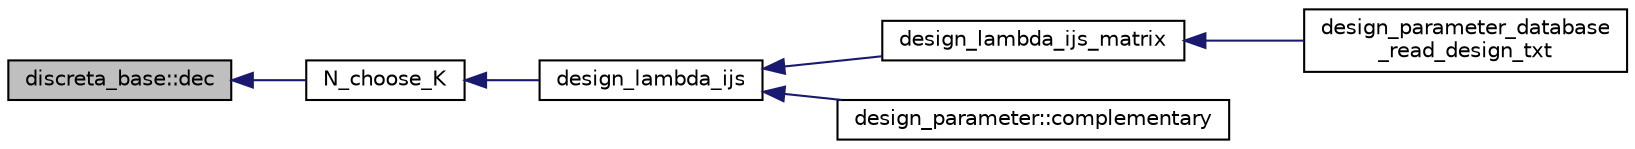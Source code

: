 digraph "discreta_base::dec"
{
  edge [fontname="Helvetica",fontsize="10",labelfontname="Helvetica",labelfontsize="10"];
  node [fontname="Helvetica",fontsize="10",shape=record];
  rankdir="LR";
  Node11822 [label="discreta_base::dec",height=0.2,width=0.4,color="black", fillcolor="grey75", style="filled", fontcolor="black"];
  Node11822 -> Node11823 [dir="back",color="midnightblue",fontsize="10",style="solid",fontname="Helvetica"];
  Node11823 [label="N_choose_K",height=0.2,width=0.4,color="black", fillcolor="white", style="filled",URL="$d3/d72/global_8_c.html#a21dbd2ab337323b55df9230b6ded86e7"];
  Node11823 -> Node11824 [dir="back",color="midnightblue",fontsize="10",style="solid",fontname="Helvetica"];
  Node11824 [label="design_lambda_ijs",height=0.2,width=0.4,color="black", fillcolor="white", style="filled",URL="$d9/d60/discreta_8h.html#a89f8e89e9ddb69c6871c43b5253363f2"];
  Node11824 -> Node11825 [dir="back",color="midnightblue",fontsize="10",style="solid",fontname="Helvetica"];
  Node11825 [label="design_lambda_ijs_matrix",height=0.2,width=0.4,color="black", fillcolor="white", style="filled",URL="$d9/d60/discreta_8h.html#a77a457666b8a4a24f1208d257a53f3fb"];
  Node11825 -> Node11826 [dir="back",color="midnightblue",fontsize="10",style="solid",fontname="Helvetica"];
  Node11826 [label="design_parameter_database\l_read_design_txt",height=0.2,width=0.4,color="black", fillcolor="white", style="filled",URL="$d9/d60/discreta_8h.html#ac12f39c2d57b543c801c36d26f237ac7"];
  Node11824 -> Node11827 [dir="back",color="midnightblue",fontsize="10",style="solid",fontname="Helvetica"];
  Node11827 [label="design_parameter::complementary",height=0.2,width=0.4,color="black", fillcolor="white", style="filled",URL="$da/d94/classdesign__parameter.html#a9025f18483dfe3f57eecfc6a603b7df1"];
}
